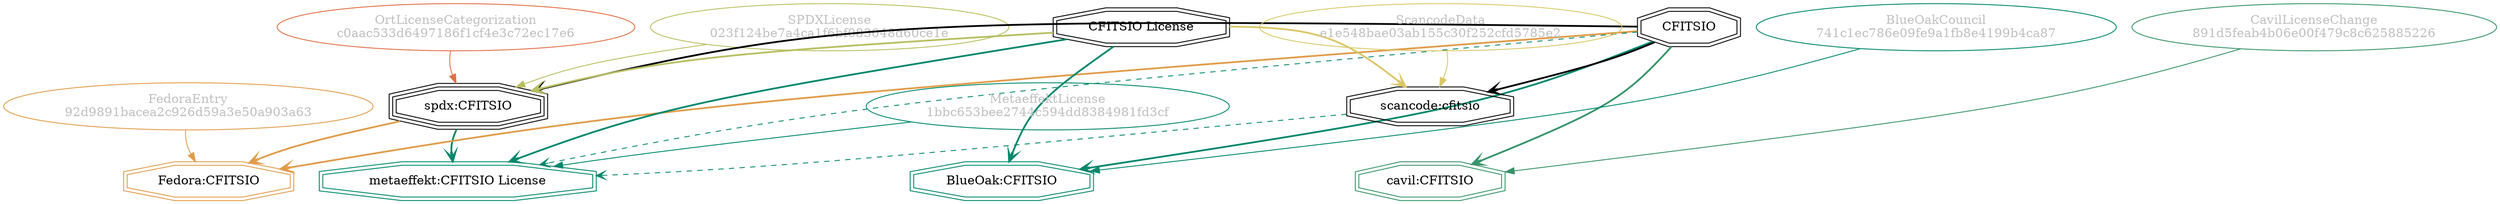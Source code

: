 strict digraph {
    node [shape=box];
    graph [splines=curved];
    1269 [label="SPDXLicense\n023f124be7a4ca1f6bf083048d60ce1e"
         ,fontcolor=gray
         ,color="#b8bf62"
         ,fillcolor="beige;1"
         ,shape=ellipse];
    1270 [label="spdx:CFITSIO"
         ,shape=tripleoctagon];
    1271 [label=CFITSIO
         ,shape=doubleoctagon];
    1272 [label="CFITSIO License"
         ,shape=doubleoctagon];
    6235 [label="FedoraEntry\n92d9891bacea2c926d59a3e50a903a63"
         ,fontcolor=gray
         ,color="#e09d4b"
         ,fillcolor="beige;1"
         ,shape=ellipse];
    6236 [label="Fedora:CFITSIO"
         ,color="#e09d4b"
         ,shape=doubleoctagon];
    8804 [label="BlueOakCouncil\n741c1ec786e09fe9a1fb8e4199b4ca87"
         ,fontcolor=gray
         ,color="#00876c"
         ,fillcolor="beige;1"
         ,shape=ellipse];
    8805 [label="BlueOak:CFITSIO"
         ,color="#00876c"
         ,shape=doubleoctagon];
    13762 [label="ScancodeData\ne1e548bae03ab155c30f252cfd5785e2"
          ,fontcolor=gray
          ,color="#dac767"
          ,fillcolor="beige;1"
          ,shape=ellipse];
    13763 [label="scancode:cfitsio"
          ,shape=doubleoctagon];
    28631 [label="OrtLicenseCategorization\nc0aac533d6497186f1cf4e3c72ec17e6"
          ,fontcolor=gray
          ,color="#e06f45"
          ,fillcolor="beige;1"
          ,shape=ellipse];
    36674 [label="CavilLicenseChange\n891d5feab4b06e00f479c8c625885226"
          ,fontcolor=gray
          ,color="#379469"
          ,fillcolor="beige;1"
          ,shape=ellipse];
    36675 [label="cavil:CFITSIO"
          ,color="#379469"
          ,shape=doubleoctagon];
    40797 [label="MetaeffektLicense\n1bbc653bee2744c594dd8384981fd3cf"
          ,fontcolor=gray
          ,color="#00876c"
          ,fillcolor="beige;1"
          ,shape=ellipse];
    40798 [label="metaeffekt:CFITSIO License"
          ,color="#00876c"
          ,shape=doubleoctagon];
    1269 -> 1270 [weight=0.5
                 ,color="#b8bf62"];
    1270 -> 6236 [style=bold
                 ,arrowhead=vee
                 ,weight=0.7
                 ,color="#e09d4b"];
    1270 -> 40798 [style=bold
                  ,arrowhead=vee
                  ,weight=0.7
                  ,color="#00876c"];
    1271 -> 1270 [style=bold
                 ,arrowhead=vee
                 ,weight=0.7];
    1271 -> 6236 [style=bold
                 ,arrowhead=vee
                 ,weight=0.7
                 ,color="#e09d4b"];
    1271 -> 8805 [style=bold
                 ,arrowhead=vee
                 ,weight=0.7
                 ,color="#00876c"];
    1271 -> 13763 [style=bold
                  ,arrowhead=vee
                  ,weight=0.7];
    1271 -> 36675 [style=bold
                  ,arrowhead=vee
                  ,weight=0.7
                  ,color="#379469"];
    1271 -> 36675 [style=bold
                  ,arrowhead=vee
                  ,weight=0.7
                  ,color="#379469"];
    1271 -> 40798 [style=dashed
                  ,arrowhead=vee
                  ,weight=0.5
                  ,color="#00876c"];
    1272 -> 1270 [style=bold
                 ,arrowhead=vee
                 ,weight=0.7
                 ,color="#b8bf62"];
    1272 -> 8805 [style=bold
                 ,arrowhead=vee
                 ,weight=0.7
                 ,color="#00876c"];
    1272 -> 13763 [style=bold
                  ,arrowhead=vee
                  ,weight=0.7
                  ,color="#dac767"];
    1272 -> 40798 [style=bold
                  ,arrowhead=vee
                  ,weight=0.7
                  ,color="#00876c"];
    1272 -> 40798 [style=bold
                  ,arrowhead=vee
                  ,weight=0.7
                  ,color="#00876c"];
    6235 -> 6236 [weight=0.5
                 ,color="#e09d4b"];
    8804 -> 8805 [weight=0.5
                 ,color="#00876c"];
    13762 -> 13763 [weight=0.5
                   ,color="#dac767"];
    13763 -> 40798 [style=dashed
                   ,arrowhead=vee
                   ,weight=0.5
                   ,color="#00876c"];
    28631 -> 1270 [weight=0.5
                  ,color="#e06f45"];
    36674 -> 36675 [weight=0.5
                   ,color="#379469"];
    40797 -> 40798 [weight=0.5
                   ,color="#00876c"];
}
